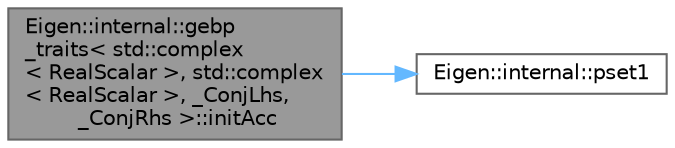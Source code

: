 digraph "Eigen::internal::gebp_traits&lt; std::complex&lt; RealScalar &gt;, std::complex&lt; RealScalar &gt;, _ConjLhs, _ConjRhs &gt;::initAcc"
{
 // LATEX_PDF_SIZE
  bgcolor="transparent";
  edge [fontname=Helvetica,fontsize=10,labelfontname=Helvetica,labelfontsize=10];
  node [fontname=Helvetica,fontsize=10,shape=box,height=0.2,width=0.4];
  rankdir="LR";
  Node1 [id="Node000001",label="Eigen::internal::gebp\l_traits\< std::complex\l\< RealScalar \>, std::complex\l\< RealScalar \>, _ConjLhs,\l _ConjRhs \>::initAcc",height=0.2,width=0.4,color="gray40", fillcolor="grey60", style="filled", fontcolor="black",tooltip=" "];
  Node1 -> Node2 [id="edge2_Node000001_Node000002",color="steelblue1",style="solid",tooltip=" "];
  Node2 [id="Node000002",label="Eigen::internal::pset1",height=0.2,width=0.4,color="grey40", fillcolor="white", style="filled",URL="$namespace_eigen_1_1internal.html#afa6f9a9f3c905b28cc29841935e44fdb",tooltip=" "];
}
